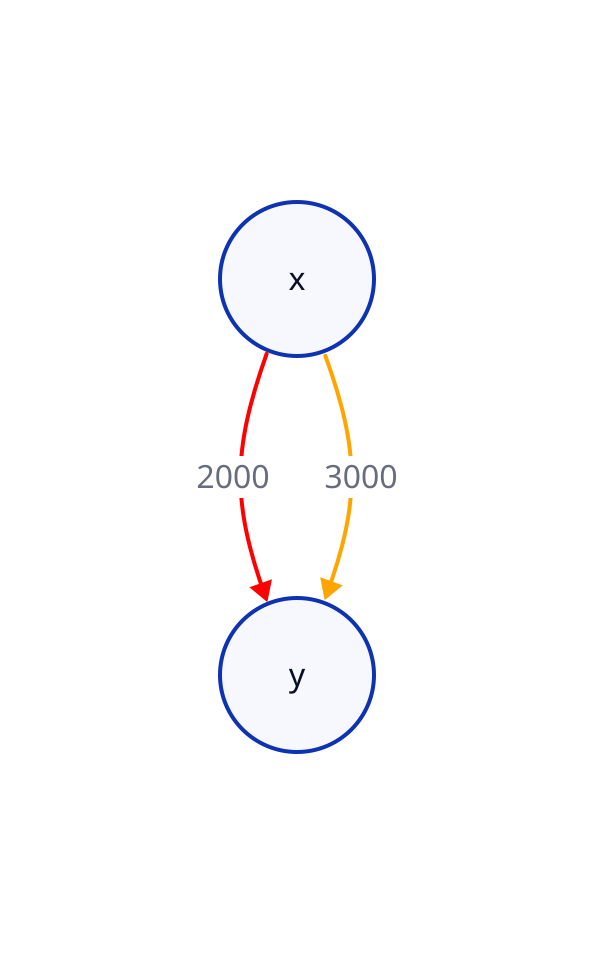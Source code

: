 x -> y: 2000 {style.stroke: red}
x -> y: 3000 {style.stroke: orange}

x.shape: circle
y.shape: circle